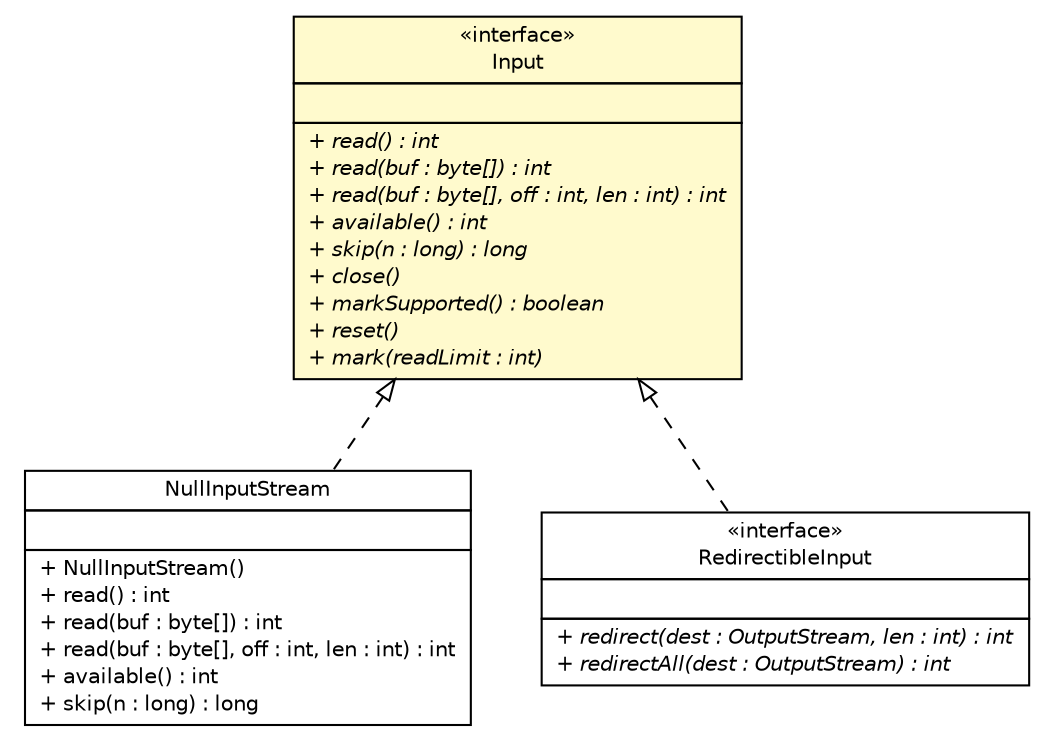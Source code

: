 #!/usr/local/bin/dot
#
# Class diagram 
# Generated by UMLGraph version R5_6 (http://www.umlgraph.org/)
#

digraph G {
	edge [fontname="Helvetica",fontsize=10,labelfontname="Helvetica",labelfontsize=10];
	node [fontname="Helvetica",fontsize=10,shape=plaintext];
	nodesep=0.25;
	ranksep=0.5;
	// sorcer.util.exec.NullInputStream
	c297760 [label=<<table title="sorcer.util.exec.NullInputStream" border="0" cellborder="1" cellspacing="0" cellpadding="2" port="p" href="./NullInputStream.html">
		<tr><td><table border="0" cellspacing="0" cellpadding="1">
<tr><td align="center" balign="center"> NullInputStream </td></tr>
		</table></td></tr>
		<tr><td><table border="0" cellspacing="0" cellpadding="1">
<tr><td align="left" balign="left">  </td></tr>
		</table></td></tr>
		<tr><td><table border="0" cellspacing="0" cellpadding="1">
<tr><td align="left" balign="left"> + NullInputStream() </td></tr>
<tr><td align="left" balign="left"> + read() : int </td></tr>
<tr><td align="left" balign="left"> + read(buf : byte[]) : int </td></tr>
<tr><td align="left" balign="left"> + read(buf : byte[], off : int, len : int) : int </td></tr>
<tr><td align="left" balign="left"> + available() : int </td></tr>
<tr><td align="left" balign="left"> + skip(n : long) : long </td></tr>
		</table></td></tr>
		</table>>, URL="./NullInputStream.html", fontname="Helvetica", fontcolor="black", fontsize=10.0];
	// sorcer.util.exec.Input
	c297761 [label=<<table title="sorcer.util.exec.Input" border="0" cellborder="1" cellspacing="0" cellpadding="2" port="p" bgcolor="lemonChiffon" href="./Input.html">
		<tr><td><table border="0" cellspacing="0" cellpadding="1">
<tr><td align="center" balign="center"> &#171;interface&#187; </td></tr>
<tr><td align="center" balign="center"> Input </td></tr>
		</table></td></tr>
		<tr><td><table border="0" cellspacing="0" cellpadding="1">
<tr><td align="left" balign="left">  </td></tr>
		</table></td></tr>
		<tr><td><table border="0" cellspacing="0" cellpadding="1">
<tr><td align="left" balign="left"><font face="Helvetica-Oblique" point-size="10.0"> + read() : int </font></td></tr>
<tr><td align="left" balign="left"><font face="Helvetica-Oblique" point-size="10.0"> + read(buf : byte[]) : int </font></td></tr>
<tr><td align="left" balign="left"><font face="Helvetica-Oblique" point-size="10.0"> + read(buf : byte[], off : int, len : int) : int </font></td></tr>
<tr><td align="left" balign="left"><font face="Helvetica-Oblique" point-size="10.0"> + available() : int </font></td></tr>
<tr><td align="left" balign="left"><font face="Helvetica-Oblique" point-size="10.0"> + skip(n : long) : long </font></td></tr>
<tr><td align="left" balign="left"><font face="Helvetica-Oblique" point-size="10.0"> + close() </font></td></tr>
<tr><td align="left" balign="left"><font face="Helvetica-Oblique" point-size="10.0"> + markSupported() : boolean </font></td></tr>
<tr><td align="left" balign="left"><font face="Helvetica-Oblique" point-size="10.0"> + reset() </font></td></tr>
<tr><td align="left" balign="left"><font face="Helvetica-Oblique" point-size="10.0"> + mark(readLimit : int) </font></td></tr>
		</table></td></tr>
		</table>>, URL="./Input.html", fontname="Helvetica", fontcolor="black", fontsize=10.0];
	// sorcer.util.exec.RedirectibleInput
	c297762 [label=<<table title="sorcer.util.exec.RedirectibleInput" border="0" cellborder="1" cellspacing="0" cellpadding="2" port="p" href="./RedirectibleInput.html">
		<tr><td><table border="0" cellspacing="0" cellpadding="1">
<tr><td align="center" balign="center"> &#171;interface&#187; </td></tr>
<tr><td align="center" balign="center"> RedirectibleInput </td></tr>
		</table></td></tr>
		<tr><td><table border="0" cellspacing="0" cellpadding="1">
<tr><td align="left" balign="left">  </td></tr>
		</table></td></tr>
		<tr><td><table border="0" cellspacing="0" cellpadding="1">
<tr><td align="left" balign="left"><font face="Helvetica-Oblique" point-size="10.0"> + redirect(dest : OutputStream, len : int) : int </font></td></tr>
<tr><td align="left" balign="left"><font face="Helvetica-Oblique" point-size="10.0"> + redirectAll(dest : OutputStream) : int </font></td></tr>
		</table></td></tr>
		</table>>, URL="./RedirectibleInput.html", fontname="Helvetica", fontcolor="black", fontsize=10.0];
	//sorcer.util.exec.NullInputStream implements sorcer.util.exec.Input
	c297761:p -> c297760:p [dir=back,arrowtail=empty,style=dashed];
	//sorcer.util.exec.RedirectibleInput implements sorcer.util.exec.Input
	c297761:p -> c297762:p [dir=back,arrowtail=empty,style=dashed];
}

